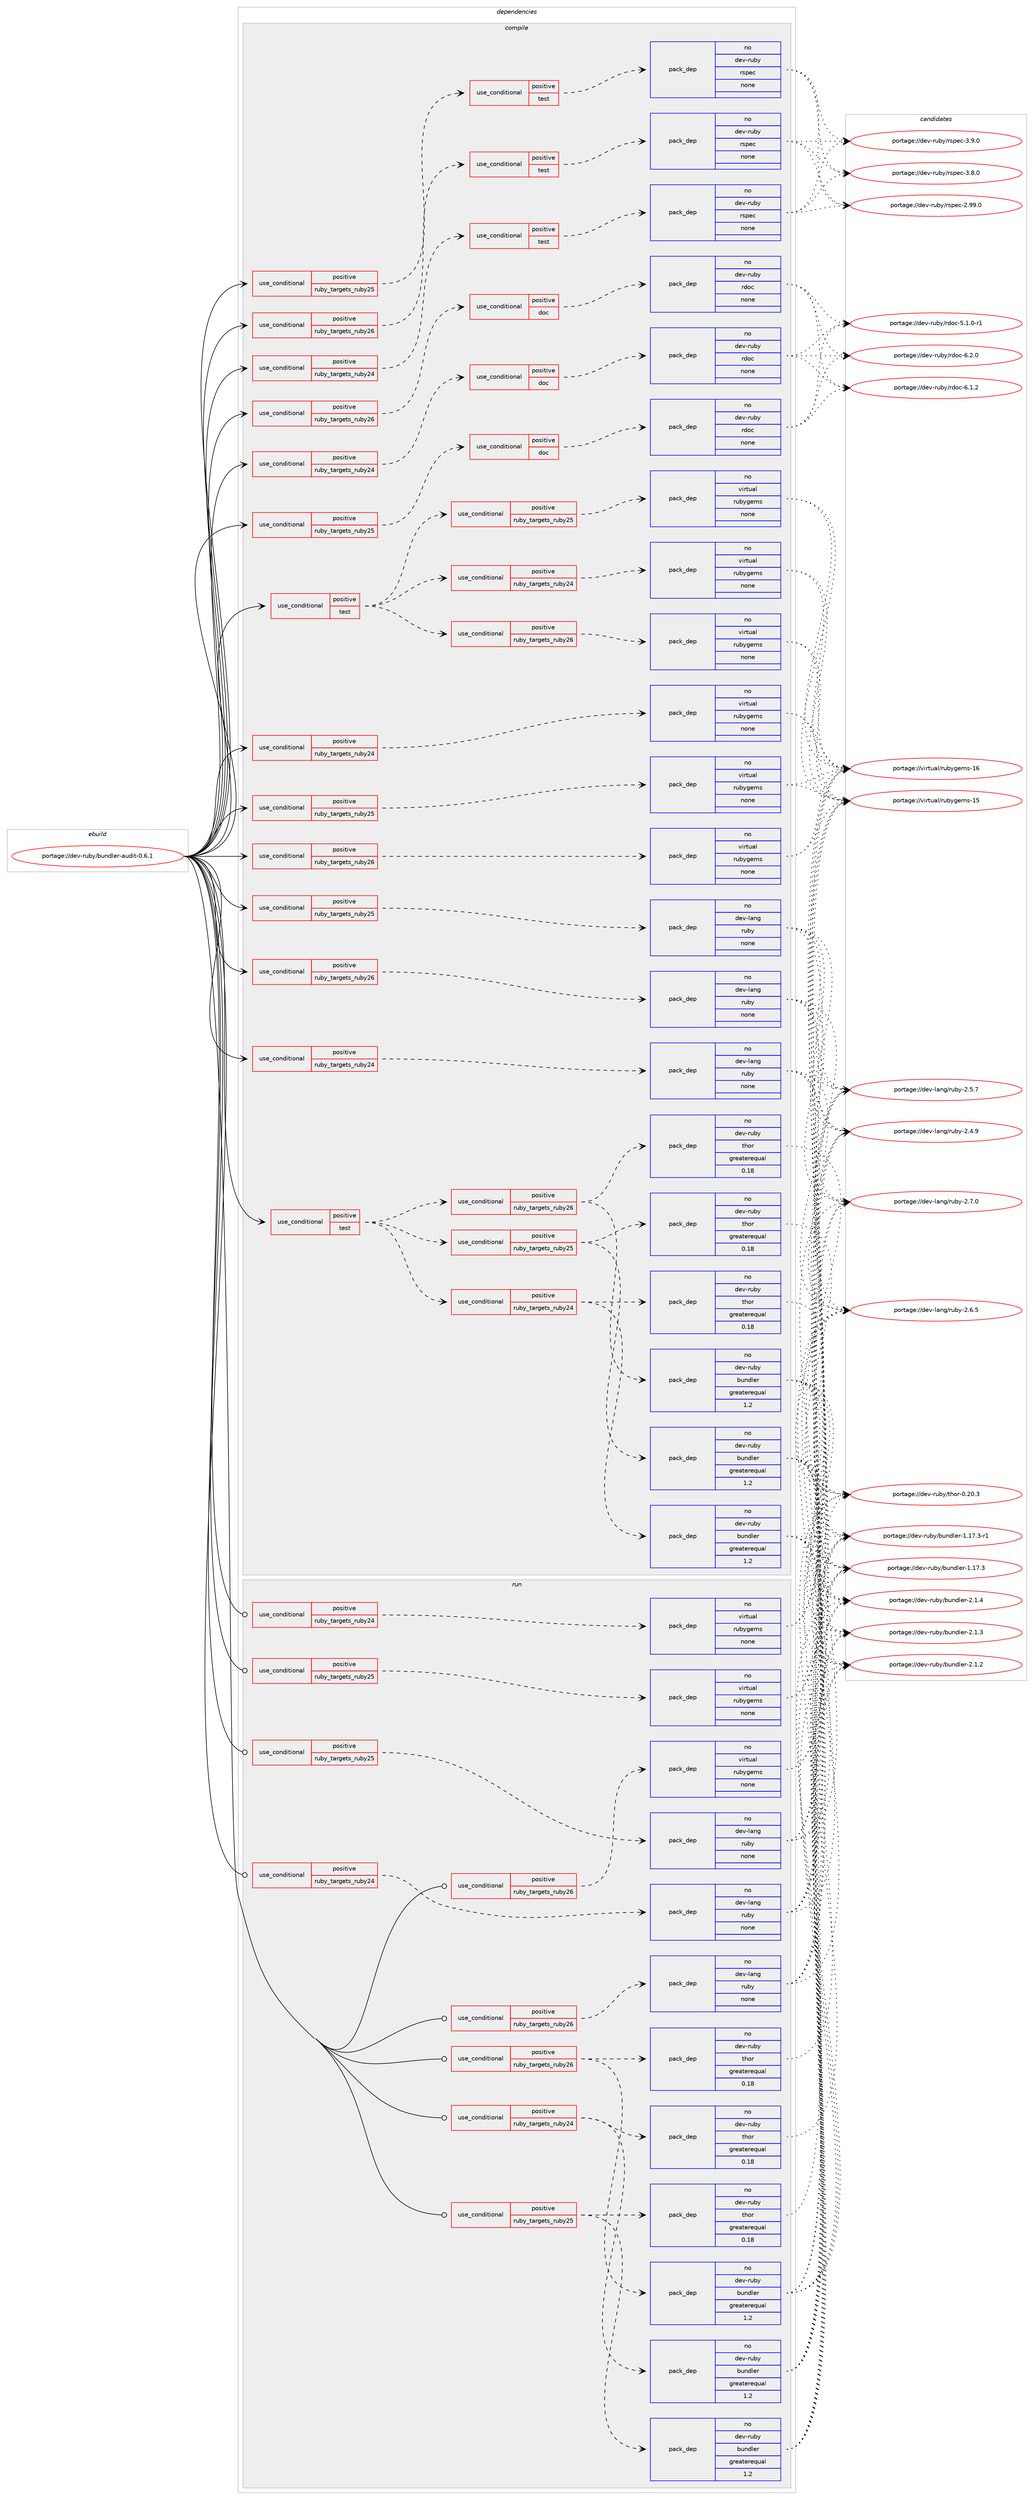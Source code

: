 digraph prolog {

# *************
# Graph options
# *************

newrank=true;
concentrate=true;
compound=true;
graph [rankdir=LR,fontname=Helvetica,fontsize=10,ranksep=1.5];#, ranksep=2.5, nodesep=0.2];
edge  [arrowhead=vee];
node  [fontname=Helvetica,fontsize=10];

# **********
# The ebuild
# **********

subgraph cluster_leftcol {
color=gray;
label=<<i>ebuild</i>>;
id [label="portage://dev-ruby/bundler-audit-0.6.1", color=red, width=4, href="../dev-ruby/bundler-audit-0.6.1.svg"];
}

# ****************
# The dependencies
# ****************

subgraph cluster_midcol {
color=gray;
label=<<i>dependencies</i>>;
subgraph cluster_compile {
fillcolor="#eeeeee";
style=filled;
label=<<i>compile</i>>;
subgraph cond91848 {
dependency364971 [label=<<TABLE BORDER="0" CELLBORDER="1" CELLSPACING="0" CELLPADDING="4"><TR><TD ROWSPAN="3" CELLPADDING="10">use_conditional</TD></TR><TR><TD>positive</TD></TR><TR><TD>ruby_targets_ruby24</TD></TR></TABLE>>, shape=none, color=red];
subgraph cond91849 {
dependency364972 [label=<<TABLE BORDER="0" CELLBORDER="1" CELLSPACING="0" CELLPADDING="4"><TR><TD ROWSPAN="3" CELLPADDING="10">use_conditional</TD></TR><TR><TD>positive</TD></TR><TR><TD>doc</TD></TR></TABLE>>, shape=none, color=red];
subgraph pack268299 {
dependency364973 [label=<<TABLE BORDER="0" CELLBORDER="1" CELLSPACING="0" CELLPADDING="4" WIDTH="220"><TR><TD ROWSPAN="6" CELLPADDING="30">pack_dep</TD></TR><TR><TD WIDTH="110">no</TD></TR><TR><TD>dev-ruby</TD></TR><TR><TD>rdoc</TD></TR><TR><TD>none</TD></TR><TR><TD></TD></TR></TABLE>>, shape=none, color=blue];
}
dependency364972:e -> dependency364973:w [weight=20,style="dashed",arrowhead="vee"];
}
dependency364971:e -> dependency364972:w [weight=20,style="dashed",arrowhead="vee"];
}
id:e -> dependency364971:w [weight=20,style="solid",arrowhead="vee"];
subgraph cond91850 {
dependency364974 [label=<<TABLE BORDER="0" CELLBORDER="1" CELLSPACING="0" CELLPADDING="4"><TR><TD ROWSPAN="3" CELLPADDING="10">use_conditional</TD></TR><TR><TD>positive</TD></TR><TR><TD>ruby_targets_ruby24</TD></TR></TABLE>>, shape=none, color=red];
subgraph cond91851 {
dependency364975 [label=<<TABLE BORDER="0" CELLBORDER="1" CELLSPACING="0" CELLPADDING="4"><TR><TD ROWSPAN="3" CELLPADDING="10">use_conditional</TD></TR><TR><TD>positive</TD></TR><TR><TD>test</TD></TR></TABLE>>, shape=none, color=red];
subgraph pack268300 {
dependency364976 [label=<<TABLE BORDER="0" CELLBORDER="1" CELLSPACING="0" CELLPADDING="4" WIDTH="220"><TR><TD ROWSPAN="6" CELLPADDING="30">pack_dep</TD></TR><TR><TD WIDTH="110">no</TD></TR><TR><TD>dev-ruby</TD></TR><TR><TD>rspec</TD></TR><TR><TD>none</TD></TR><TR><TD></TD></TR></TABLE>>, shape=none, color=blue];
}
dependency364975:e -> dependency364976:w [weight=20,style="dashed",arrowhead="vee"];
}
dependency364974:e -> dependency364975:w [weight=20,style="dashed",arrowhead="vee"];
}
id:e -> dependency364974:w [weight=20,style="solid",arrowhead="vee"];
subgraph cond91852 {
dependency364977 [label=<<TABLE BORDER="0" CELLBORDER="1" CELLSPACING="0" CELLPADDING="4"><TR><TD ROWSPAN="3" CELLPADDING="10">use_conditional</TD></TR><TR><TD>positive</TD></TR><TR><TD>ruby_targets_ruby24</TD></TR></TABLE>>, shape=none, color=red];
subgraph pack268301 {
dependency364978 [label=<<TABLE BORDER="0" CELLBORDER="1" CELLSPACING="0" CELLPADDING="4" WIDTH="220"><TR><TD ROWSPAN="6" CELLPADDING="30">pack_dep</TD></TR><TR><TD WIDTH="110">no</TD></TR><TR><TD>dev-lang</TD></TR><TR><TD>ruby</TD></TR><TR><TD>none</TD></TR><TR><TD></TD></TR></TABLE>>, shape=none, color=blue];
}
dependency364977:e -> dependency364978:w [weight=20,style="dashed",arrowhead="vee"];
}
id:e -> dependency364977:w [weight=20,style="solid",arrowhead="vee"];
subgraph cond91853 {
dependency364979 [label=<<TABLE BORDER="0" CELLBORDER="1" CELLSPACING="0" CELLPADDING="4"><TR><TD ROWSPAN="3" CELLPADDING="10">use_conditional</TD></TR><TR><TD>positive</TD></TR><TR><TD>ruby_targets_ruby24</TD></TR></TABLE>>, shape=none, color=red];
subgraph pack268302 {
dependency364980 [label=<<TABLE BORDER="0" CELLBORDER="1" CELLSPACING="0" CELLPADDING="4" WIDTH="220"><TR><TD ROWSPAN="6" CELLPADDING="30">pack_dep</TD></TR><TR><TD WIDTH="110">no</TD></TR><TR><TD>virtual</TD></TR><TR><TD>rubygems</TD></TR><TR><TD>none</TD></TR><TR><TD></TD></TR></TABLE>>, shape=none, color=blue];
}
dependency364979:e -> dependency364980:w [weight=20,style="dashed",arrowhead="vee"];
}
id:e -> dependency364979:w [weight=20,style="solid",arrowhead="vee"];
subgraph cond91854 {
dependency364981 [label=<<TABLE BORDER="0" CELLBORDER="1" CELLSPACING="0" CELLPADDING="4"><TR><TD ROWSPAN="3" CELLPADDING="10">use_conditional</TD></TR><TR><TD>positive</TD></TR><TR><TD>ruby_targets_ruby25</TD></TR></TABLE>>, shape=none, color=red];
subgraph cond91855 {
dependency364982 [label=<<TABLE BORDER="0" CELLBORDER="1" CELLSPACING="0" CELLPADDING="4"><TR><TD ROWSPAN="3" CELLPADDING="10">use_conditional</TD></TR><TR><TD>positive</TD></TR><TR><TD>doc</TD></TR></TABLE>>, shape=none, color=red];
subgraph pack268303 {
dependency364983 [label=<<TABLE BORDER="0" CELLBORDER="1" CELLSPACING="0" CELLPADDING="4" WIDTH="220"><TR><TD ROWSPAN="6" CELLPADDING="30">pack_dep</TD></TR><TR><TD WIDTH="110">no</TD></TR><TR><TD>dev-ruby</TD></TR><TR><TD>rdoc</TD></TR><TR><TD>none</TD></TR><TR><TD></TD></TR></TABLE>>, shape=none, color=blue];
}
dependency364982:e -> dependency364983:w [weight=20,style="dashed",arrowhead="vee"];
}
dependency364981:e -> dependency364982:w [weight=20,style="dashed",arrowhead="vee"];
}
id:e -> dependency364981:w [weight=20,style="solid",arrowhead="vee"];
subgraph cond91856 {
dependency364984 [label=<<TABLE BORDER="0" CELLBORDER="1" CELLSPACING="0" CELLPADDING="4"><TR><TD ROWSPAN="3" CELLPADDING="10">use_conditional</TD></TR><TR><TD>positive</TD></TR><TR><TD>ruby_targets_ruby25</TD></TR></TABLE>>, shape=none, color=red];
subgraph cond91857 {
dependency364985 [label=<<TABLE BORDER="0" CELLBORDER="1" CELLSPACING="0" CELLPADDING="4"><TR><TD ROWSPAN="3" CELLPADDING="10">use_conditional</TD></TR><TR><TD>positive</TD></TR><TR><TD>test</TD></TR></TABLE>>, shape=none, color=red];
subgraph pack268304 {
dependency364986 [label=<<TABLE BORDER="0" CELLBORDER="1" CELLSPACING="0" CELLPADDING="4" WIDTH="220"><TR><TD ROWSPAN="6" CELLPADDING="30">pack_dep</TD></TR><TR><TD WIDTH="110">no</TD></TR><TR><TD>dev-ruby</TD></TR><TR><TD>rspec</TD></TR><TR><TD>none</TD></TR><TR><TD></TD></TR></TABLE>>, shape=none, color=blue];
}
dependency364985:e -> dependency364986:w [weight=20,style="dashed",arrowhead="vee"];
}
dependency364984:e -> dependency364985:w [weight=20,style="dashed",arrowhead="vee"];
}
id:e -> dependency364984:w [weight=20,style="solid",arrowhead="vee"];
subgraph cond91858 {
dependency364987 [label=<<TABLE BORDER="0" CELLBORDER="1" CELLSPACING="0" CELLPADDING="4"><TR><TD ROWSPAN="3" CELLPADDING="10">use_conditional</TD></TR><TR><TD>positive</TD></TR><TR><TD>ruby_targets_ruby25</TD></TR></TABLE>>, shape=none, color=red];
subgraph pack268305 {
dependency364988 [label=<<TABLE BORDER="0" CELLBORDER="1" CELLSPACING="0" CELLPADDING="4" WIDTH="220"><TR><TD ROWSPAN="6" CELLPADDING="30">pack_dep</TD></TR><TR><TD WIDTH="110">no</TD></TR><TR><TD>dev-lang</TD></TR><TR><TD>ruby</TD></TR><TR><TD>none</TD></TR><TR><TD></TD></TR></TABLE>>, shape=none, color=blue];
}
dependency364987:e -> dependency364988:w [weight=20,style="dashed",arrowhead="vee"];
}
id:e -> dependency364987:w [weight=20,style="solid",arrowhead="vee"];
subgraph cond91859 {
dependency364989 [label=<<TABLE BORDER="0" CELLBORDER="1" CELLSPACING="0" CELLPADDING="4"><TR><TD ROWSPAN="3" CELLPADDING="10">use_conditional</TD></TR><TR><TD>positive</TD></TR><TR><TD>ruby_targets_ruby25</TD></TR></TABLE>>, shape=none, color=red];
subgraph pack268306 {
dependency364990 [label=<<TABLE BORDER="0" CELLBORDER="1" CELLSPACING="0" CELLPADDING="4" WIDTH="220"><TR><TD ROWSPAN="6" CELLPADDING="30">pack_dep</TD></TR><TR><TD WIDTH="110">no</TD></TR><TR><TD>virtual</TD></TR><TR><TD>rubygems</TD></TR><TR><TD>none</TD></TR><TR><TD></TD></TR></TABLE>>, shape=none, color=blue];
}
dependency364989:e -> dependency364990:w [weight=20,style="dashed",arrowhead="vee"];
}
id:e -> dependency364989:w [weight=20,style="solid",arrowhead="vee"];
subgraph cond91860 {
dependency364991 [label=<<TABLE BORDER="0" CELLBORDER="1" CELLSPACING="0" CELLPADDING="4"><TR><TD ROWSPAN="3" CELLPADDING="10">use_conditional</TD></TR><TR><TD>positive</TD></TR><TR><TD>ruby_targets_ruby26</TD></TR></TABLE>>, shape=none, color=red];
subgraph cond91861 {
dependency364992 [label=<<TABLE BORDER="0" CELLBORDER="1" CELLSPACING="0" CELLPADDING="4"><TR><TD ROWSPAN="3" CELLPADDING="10">use_conditional</TD></TR><TR><TD>positive</TD></TR><TR><TD>doc</TD></TR></TABLE>>, shape=none, color=red];
subgraph pack268307 {
dependency364993 [label=<<TABLE BORDER="0" CELLBORDER="1" CELLSPACING="0" CELLPADDING="4" WIDTH="220"><TR><TD ROWSPAN="6" CELLPADDING="30">pack_dep</TD></TR><TR><TD WIDTH="110">no</TD></TR><TR><TD>dev-ruby</TD></TR><TR><TD>rdoc</TD></TR><TR><TD>none</TD></TR><TR><TD></TD></TR></TABLE>>, shape=none, color=blue];
}
dependency364992:e -> dependency364993:w [weight=20,style="dashed",arrowhead="vee"];
}
dependency364991:e -> dependency364992:w [weight=20,style="dashed",arrowhead="vee"];
}
id:e -> dependency364991:w [weight=20,style="solid",arrowhead="vee"];
subgraph cond91862 {
dependency364994 [label=<<TABLE BORDER="0" CELLBORDER="1" CELLSPACING="0" CELLPADDING="4"><TR><TD ROWSPAN="3" CELLPADDING="10">use_conditional</TD></TR><TR><TD>positive</TD></TR><TR><TD>ruby_targets_ruby26</TD></TR></TABLE>>, shape=none, color=red];
subgraph cond91863 {
dependency364995 [label=<<TABLE BORDER="0" CELLBORDER="1" CELLSPACING="0" CELLPADDING="4"><TR><TD ROWSPAN="3" CELLPADDING="10">use_conditional</TD></TR><TR><TD>positive</TD></TR><TR><TD>test</TD></TR></TABLE>>, shape=none, color=red];
subgraph pack268308 {
dependency364996 [label=<<TABLE BORDER="0" CELLBORDER="1" CELLSPACING="0" CELLPADDING="4" WIDTH="220"><TR><TD ROWSPAN="6" CELLPADDING="30">pack_dep</TD></TR><TR><TD WIDTH="110">no</TD></TR><TR><TD>dev-ruby</TD></TR><TR><TD>rspec</TD></TR><TR><TD>none</TD></TR><TR><TD></TD></TR></TABLE>>, shape=none, color=blue];
}
dependency364995:e -> dependency364996:w [weight=20,style="dashed",arrowhead="vee"];
}
dependency364994:e -> dependency364995:w [weight=20,style="dashed",arrowhead="vee"];
}
id:e -> dependency364994:w [weight=20,style="solid",arrowhead="vee"];
subgraph cond91864 {
dependency364997 [label=<<TABLE BORDER="0" CELLBORDER="1" CELLSPACING="0" CELLPADDING="4"><TR><TD ROWSPAN="3" CELLPADDING="10">use_conditional</TD></TR><TR><TD>positive</TD></TR><TR><TD>ruby_targets_ruby26</TD></TR></TABLE>>, shape=none, color=red];
subgraph pack268309 {
dependency364998 [label=<<TABLE BORDER="0" CELLBORDER="1" CELLSPACING="0" CELLPADDING="4" WIDTH="220"><TR><TD ROWSPAN="6" CELLPADDING="30">pack_dep</TD></TR><TR><TD WIDTH="110">no</TD></TR><TR><TD>dev-lang</TD></TR><TR><TD>ruby</TD></TR><TR><TD>none</TD></TR><TR><TD></TD></TR></TABLE>>, shape=none, color=blue];
}
dependency364997:e -> dependency364998:w [weight=20,style="dashed",arrowhead="vee"];
}
id:e -> dependency364997:w [weight=20,style="solid",arrowhead="vee"];
subgraph cond91865 {
dependency364999 [label=<<TABLE BORDER="0" CELLBORDER="1" CELLSPACING="0" CELLPADDING="4"><TR><TD ROWSPAN="3" CELLPADDING="10">use_conditional</TD></TR><TR><TD>positive</TD></TR><TR><TD>ruby_targets_ruby26</TD></TR></TABLE>>, shape=none, color=red];
subgraph pack268310 {
dependency365000 [label=<<TABLE BORDER="0" CELLBORDER="1" CELLSPACING="0" CELLPADDING="4" WIDTH="220"><TR><TD ROWSPAN="6" CELLPADDING="30">pack_dep</TD></TR><TR><TD WIDTH="110">no</TD></TR><TR><TD>virtual</TD></TR><TR><TD>rubygems</TD></TR><TR><TD>none</TD></TR><TR><TD></TD></TR></TABLE>>, shape=none, color=blue];
}
dependency364999:e -> dependency365000:w [weight=20,style="dashed",arrowhead="vee"];
}
id:e -> dependency364999:w [weight=20,style="solid",arrowhead="vee"];
subgraph cond91866 {
dependency365001 [label=<<TABLE BORDER="0" CELLBORDER="1" CELLSPACING="0" CELLPADDING="4"><TR><TD ROWSPAN="3" CELLPADDING="10">use_conditional</TD></TR><TR><TD>positive</TD></TR><TR><TD>test</TD></TR></TABLE>>, shape=none, color=red];
subgraph cond91867 {
dependency365002 [label=<<TABLE BORDER="0" CELLBORDER="1" CELLSPACING="0" CELLPADDING="4"><TR><TD ROWSPAN="3" CELLPADDING="10">use_conditional</TD></TR><TR><TD>positive</TD></TR><TR><TD>ruby_targets_ruby24</TD></TR></TABLE>>, shape=none, color=red];
subgraph pack268311 {
dependency365003 [label=<<TABLE BORDER="0" CELLBORDER="1" CELLSPACING="0" CELLPADDING="4" WIDTH="220"><TR><TD ROWSPAN="6" CELLPADDING="30">pack_dep</TD></TR><TR><TD WIDTH="110">no</TD></TR><TR><TD>dev-ruby</TD></TR><TR><TD>thor</TD></TR><TR><TD>greaterequal</TD></TR><TR><TD>0.18</TD></TR></TABLE>>, shape=none, color=blue];
}
dependency365002:e -> dependency365003:w [weight=20,style="dashed",arrowhead="vee"];
subgraph pack268312 {
dependency365004 [label=<<TABLE BORDER="0" CELLBORDER="1" CELLSPACING="0" CELLPADDING="4" WIDTH="220"><TR><TD ROWSPAN="6" CELLPADDING="30">pack_dep</TD></TR><TR><TD WIDTH="110">no</TD></TR><TR><TD>dev-ruby</TD></TR><TR><TD>bundler</TD></TR><TR><TD>greaterequal</TD></TR><TR><TD>1.2</TD></TR></TABLE>>, shape=none, color=blue];
}
dependency365002:e -> dependency365004:w [weight=20,style="dashed",arrowhead="vee"];
}
dependency365001:e -> dependency365002:w [weight=20,style="dashed",arrowhead="vee"];
subgraph cond91868 {
dependency365005 [label=<<TABLE BORDER="0" CELLBORDER="1" CELLSPACING="0" CELLPADDING="4"><TR><TD ROWSPAN="3" CELLPADDING="10">use_conditional</TD></TR><TR><TD>positive</TD></TR><TR><TD>ruby_targets_ruby25</TD></TR></TABLE>>, shape=none, color=red];
subgraph pack268313 {
dependency365006 [label=<<TABLE BORDER="0" CELLBORDER="1" CELLSPACING="0" CELLPADDING="4" WIDTH="220"><TR><TD ROWSPAN="6" CELLPADDING="30">pack_dep</TD></TR><TR><TD WIDTH="110">no</TD></TR><TR><TD>dev-ruby</TD></TR><TR><TD>thor</TD></TR><TR><TD>greaterequal</TD></TR><TR><TD>0.18</TD></TR></TABLE>>, shape=none, color=blue];
}
dependency365005:e -> dependency365006:w [weight=20,style="dashed",arrowhead="vee"];
subgraph pack268314 {
dependency365007 [label=<<TABLE BORDER="0" CELLBORDER="1" CELLSPACING="0" CELLPADDING="4" WIDTH="220"><TR><TD ROWSPAN="6" CELLPADDING="30">pack_dep</TD></TR><TR><TD WIDTH="110">no</TD></TR><TR><TD>dev-ruby</TD></TR><TR><TD>bundler</TD></TR><TR><TD>greaterequal</TD></TR><TR><TD>1.2</TD></TR></TABLE>>, shape=none, color=blue];
}
dependency365005:e -> dependency365007:w [weight=20,style="dashed",arrowhead="vee"];
}
dependency365001:e -> dependency365005:w [weight=20,style="dashed",arrowhead="vee"];
subgraph cond91869 {
dependency365008 [label=<<TABLE BORDER="0" CELLBORDER="1" CELLSPACING="0" CELLPADDING="4"><TR><TD ROWSPAN="3" CELLPADDING="10">use_conditional</TD></TR><TR><TD>positive</TD></TR><TR><TD>ruby_targets_ruby26</TD></TR></TABLE>>, shape=none, color=red];
subgraph pack268315 {
dependency365009 [label=<<TABLE BORDER="0" CELLBORDER="1" CELLSPACING="0" CELLPADDING="4" WIDTH="220"><TR><TD ROWSPAN="6" CELLPADDING="30">pack_dep</TD></TR><TR><TD WIDTH="110">no</TD></TR><TR><TD>dev-ruby</TD></TR><TR><TD>thor</TD></TR><TR><TD>greaterequal</TD></TR><TR><TD>0.18</TD></TR></TABLE>>, shape=none, color=blue];
}
dependency365008:e -> dependency365009:w [weight=20,style="dashed",arrowhead="vee"];
subgraph pack268316 {
dependency365010 [label=<<TABLE BORDER="0" CELLBORDER="1" CELLSPACING="0" CELLPADDING="4" WIDTH="220"><TR><TD ROWSPAN="6" CELLPADDING="30">pack_dep</TD></TR><TR><TD WIDTH="110">no</TD></TR><TR><TD>dev-ruby</TD></TR><TR><TD>bundler</TD></TR><TR><TD>greaterequal</TD></TR><TR><TD>1.2</TD></TR></TABLE>>, shape=none, color=blue];
}
dependency365008:e -> dependency365010:w [weight=20,style="dashed",arrowhead="vee"];
}
dependency365001:e -> dependency365008:w [weight=20,style="dashed",arrowhead="vee"];
}
id:e -> dependency365001:w [weight=20,style="solid",arrowhead="vee"];
subgraph cond91870 {
dependency365011 [label=<<TABLE BORDER="0" CELLBORDER="1" CELLSPACING="0" CELLPADDING="4"><TR><TD ROWSPAN="3" CELLPADDING="10">use_conditional</TD></TR><TR><TD>positive</TD></TR><TR><TD>test</TD></TR></TABLE>>, shape=none, color=red];
subgraph cond91871 {
dependency365012 [label=<<TABLE BORDER="0" CELLBORDER="1" CELLSPACING="0" CELLPADDING="4"><TR><TD ROWSPAN="3" CELLPADDING="10">use_conditional</TD></TR><TR><TD>positive</TD></TR><TR><TD>ruby_targets_ruby24</TD></TR></TABLE>>, shape=none, color=red];
subgraph pack268317 {
dependency365013 [label=<<TABLE BORDER="0" CELLBORDER="1" CELLSPACING="0" CELLPADDING="4" WIDTH="220"><TR><TD ROWSPAN="6" CELLPADDING="30">pack_dep</TD></TR><TR><TD WIDTH="110">no</TD></TR><TR><TD>virtual</TD></TR><TR><TD>rubygems</TD></TR><TR><TD>none</TD></TR><TR><TD></TD></TR></TABLE>>, shape=none, color=blue];
}
dependency365012:e -> dependency365013:w [weight=20,style="dashed",arrowhead="vee"];
}
dependency365011:e -> dependency365012:w [weight=20,style="dashed",arrowhead="vee"];
subgraph cond91872 {
dependency365014 [label=<<TABLE BORDER="0" CELLBORDER="1" CELLSPACING="0" CELLPADDING="4"><TR><TD ROWSPAN="3" CELLPADDING="10">use_conditional</TD></TR><TR><TD>positive</TD></TR><TR><TD>ruby_targets_ruby25</TD></TR></TABLE>>, shape=none, color=red];
subgraph pack268318 {
dependency365015 [label=<<TABLE BORDER="0" CELLBORDER="1" CELLSPACING="0" CELLPADDING="4" WIDTH="220"><TR><TD ROWSPAN="6" CELLPADDING="30">pack_dep</TD></TR><TR><TD WIDTH="110">no</TD></TR><TR><TD>virtual</TD></TR><TR><TD>rubygems</TD></TR><TR><TD>none</TD></TR><TR><TD></TD></TR></TABLE>>, shape=none, color=blue];
}
dependency365014:e -> dependency365015:w [weight=20,style="dashed",arrowhead="vee"];
}
dependency365011:e -> dependency365014:w [weight=20,style="dashed",arrowhead="vee"];
subgraph cond91873 {
dependency365016 [label=<<TABLE BORDER="0" CELLBORDER="1" CELLSPACING="0" CELLPADDING="4"><TR><TD ROWSPAN="3" CELLPADDING="10">use_conditional</TD></TR><TR><TD>positive</TD></TR><TR><TD>ruby_targets_ruby26</TD></TR></TABLE>>, shape=none, color=red];
subgraph pack268319 {
dependency365017 [label=<<TABLE BORDER="0" CELLBORDER="1" CELLSPACING="0" CELLPADDING="4" WIDTH="220"><TR><TD ROWSPAN="6" CELLPADDING="30">pack_dep</TD></TR><TR><TD WIDTH="110">no</TD></TR><TR><TD>virtual</TD></TR><TR><TD>rubygems</TD></TR><TR><TD>none</TD></TR><TR><TD></TD></TR></TABLE>>, shape=none, color=blue];
}
dependency365016:e -> dependency365017:w [weight=20,style="dashed",arrowhead="vee"];
}
dependency365011:e -> dependency365016:w [weight=20,style="dashed",arrowhead="vee"];
}
id:e -> dependency365011:w [weight=20,style="solid",arrowhead="vee"];
}
subgraph cluster_compileandrun {
fillcolor="#eeeeee";
style=filled;
label=<<i>compile and run</i>>;
}
subgraph cluster_run {
fillcolor="#eeeeee";
style=filled;
label=<<i>run</i>>;
subgraph cond91874 {
dependency365018 [label=<<TABLE BORDER="0" CELLBORDER="1" CELLSPACING="0" CELLPADDING="4"><TR><TD ROWSPAN="3" CELLPADDING="10">use_conditional</TD></TR><TR><TD>positive</TD></TR><TR><TD>ruby_targets_ruby24</TD></TR></TABLE>>, shape=none, color=red];
subgraph pack268320 {
dependency365019 [label=<<TABLE BORDER="0" CELLBORDER="1" CELLSPACING="0" CELLPADDING="4" WIDTH="220"><TR><TD ROWSPAN="6" CELLPADDING="30">pack_dep</TD></TR><TR><TD WIDTH="110">no</TD></TR><TR><TD>dev-lang</TD></TR><TR><TD>ruby</TD></TR><TR><TD>none</TD></TR><TR><TD></TD></TR></TABLE>>, shape=none, color=blue];
}
dependency365018:e -> dependency365019:w [weight=20,style="dashed",arrowhead="vee"];
}
id:e -> dependency365018:w [weight=20,style="solid",arrowhead="odot"];
subgraph cond91875 {
dependency365020 [label=<<TABLE BORDER="0" CELLBORDER="1" CELLSPACING="0" CELLPADDING="4"><TR><TD ROWSPAN="3" CELLPADDING="10">use_conditional</TD></TR><TR><TD>positive</TD></TR><TR><TD>ruby_targets_ruby24</TD></TR></TABLE>>, shape=none, color=red];
subgraph pack268321 {
dependency365021 [label=<<TABLE BORDER="0" CELLBORDER="1" CELLSPACING="0" CELLPADDING="4" WIDTH="220"><TR><TD ROWSPAN="6" CELLPADDING="30">pack_dep</TD></TR><TR><TD WIDTH="110">no</TD></TR><TR><TD>dev-ruby</TD></TR><TR><TD>thor</TD></TR><TR><TD>greaterequal</TD></TR><TR><TD>0.18</TD></TR></TABLE>>, shape=none, color=blue];
}
dependency365020:e -> dependency365021:w [weight=20,style="dashed",arrowhead="vee"];
subgraph pack268322 {
dependency365022 [label=<<TABLE BORDER="0" CELLBORDER="1" CELLSPACING="0" CELLPADDING="4" WIDTH="220"><TR><TD ROWSPAN="6" CELLPADDING="30">pack_dep</TD></TR><TR><TD WIDTH="110">no</TD></TR><TR><TD>dev-ruby</TD></TR><TR><TD>bundler</TD></TR><TR><TD>greaterequal</TD></TR><TR><TD>1.2</TD></TR></TABLE>>, shape=none, color=blue];
}
dependency365020:e -> dependency365022:w [weight=20,style="dashed",arrowhead="vee"];
}
id:e -> dependency365020:w [weight=20,style="solid",arrowhead="odot"];
subgraph cond91876 {
dependency365023 [label=<<TABLE BORDER="0" CELLBORDER="1" CELLSPACING="0" CELLPADDING="4"><TR><TD ROWSPAN="3" CELLPADDING="10">use_conditional</TD></TR><TR><TD>positive</TD></TR><TR><TD>ruby_targets_ruby24</TD></TR></TABLE>>, shape=none, color=red];
subgraph pack268323 {
dependency365024 [label=<<TABLE BORDER="0" CELLBORDER="1" CELLSPACING="0" CELLPADDING="4" WIDTH="220"><TR><TD ROWSPAN="6" CELLPADDING="30">pack_dep</TD></TR><TR><TD WIDTH="110">no</TD></TR><TR><TD>virtual</TD></TR><TR><TD>rubygems</TD></TR><TR><TD>none</TD></TR><TR><TD></TD></TR></TABLE>>, shape=none, color=blue];
}
dependency365023:e -> dependency365024:w [weight=20,style="dashed",arrowhead="vee"];
}
id:e -> dependency365023:w [weight=20,style="solid",arrowhead="odot"];
subgraph cond91877 {
dependency365025 [label=<<TABLE BORDER="0" CELLBORDER="1" CELLSPACING="0" CELLPADDING="4"><TR><TD ROWSPAN="3" CELLPADDING="10">use_conditional</TD></TR><TR><TD>positive</TD></TR><TR><TD>ruby_targets_ruby25</TD></TR></TABLE>>, shape=none, color=red];
subgraph pack268324 {
dependency365026 [label=<<TABLE BORDER="0" CELLBORDER="1" CELLSPACING="0" CELLPADDING="4" WIDTH="220"><TR><TD ROWSPAN="6" CELLPADDING="30">pack_dep</TD></TR><TR><TD WIDTH="110">no</TD></TR><TR><TD>dev-lang</TD></TR><TR><TD>ruby</TD></TR><TR><TD>none</TD></TR><TR><TD></TD></TR></TABLE>>, shape=none, color=blue];
}
dependency365025:e -> dependency365026:w [weight=20,style="dashed",arrowhead="vee"];
}
id:e -> dependency365025:w [weight=20,style="solid",arrowhead="odot"];
subgraph cond91878 {
dependency365027 [label=<<TABLE BORDER="0" CELLBORDER="1" CELLSPACING="0" CELLPADDING="4"><TR><TD ROWSPAN="3" CELLPADDING="10">use_conditional</TD></TR><TR><TD>positive</TD></TR><TR><TD>ruby_targets_ruby25</TD></TR></TABLE>>, shape=none, color=red];
subgraph pack268325 {
dependency365028 [label=<<TABLE BORDER="0" CELLBORDER="1" CELLSPACING="0" CELLPADDING="4" WIDTH="220"><TR><TD ROWSPAN="6" CELLPADDING="30">pack_dep</TD></TR><TR><TD WIDTH="110">no</TD></TR><TR><TD>dev-ruby</TD></TR><TR><TD>thor</TD></TR><TR><TD>greaterequal</TD></TR><TR><TD>0.18</TD></TR></TABLE>>, shape=none, color=blue];
}
dependency365027:e -> dependency365028:w [weight=20,style="dashed",arrowhead="vee"];
subgraph pack268326 {
dependency365029 [label=<<TABLE BORDER="0" CELLBORDER="1" CELLSPACING="0" CELLPADDING="4" WIDTH="220"><TR><TD ROWSPAN="6" CELLPADDING="30">pack_dep</TD></TR><TR><TD WIDTH="110">no</TD></TR><TR><TD>dev-ruby</TD></TR><TR><TD>bundler</TD></TR><TR><TD>greaterequal</TD></TR><TR><TD>1.2</TD></TR></TABLE>>, shape=none, color=blue];
}
dependency365027:e -> dependency365029:w [weight=20,style="dashed",arrowhead="vee"];
}
id:e -> dependency365027:w [weight=20,style="solid",arrowhead="odot"];
subgraph cond91879 {
dependency365030 [label=<<TABLE BORDER="0" CELLBORDER="1" CELLSPACING="0" CELLPADDING="4"><TR><TD ROWSPAN="3" CELLPADDING="10">use_conditional</TD></TR><TR><TD>positive</TD></TR><TR><TD>ruby_targets_ruby25</TD></TR></TABLE>>, shape=none, color=red];
subgraph pack268327 {
dependency365031 [label=<<TABLE BORDER="0" CELLBORDER="1" CELLSPACING="0" CELLPADDING="4" WIDTH="220"><TR><TD ROWSPAN="6" CELLPADDING="30">pack_dep</TD></TR><TR><TD WIDTH="110">no</TD></TR><TR><TD>virtual</TD></TR><TR><TD>rubygems</TD></TR><TR><TD>none</TD></TR><TR><TD></TD></TR></TABLE>>, shape=none, color=blue];
}
dependency365030:e -> dependency365031:w [weight=20,style="dashed",arrowhead="vee"];
}
id:e -> dependency365030:w [weight=20,style="solid",arrowhead="odot"];
subgraph cond91880 {
dependency365032 [label=<<TABLE BORDER="0" CELLBORDER="1" CELLSPACING="0" CELLPADDING="4"><TR><TD ROWSPAN="3" CELLPADDING="10">use_conditional</TD></TR><TR><TD>positive</TD></TR><TR><TD>ruby_targets_ruby26</TD></TR></TABLE>>, shape=none, color=red];
subgraph pack268328 {
dependency365033 [label=<<TABLE BORDER="0" CELLBORDER="1" CELLSPACING="0" CELLPADDING="4" WIDTH="220"><TR><TD ROWSPAN="6" CELLPADDING="30">pack_dep</TD></TR><TR><TD WIDTH="110">no</TD></TR><TR><TD>dev-lang</TD></TR><TR><TD>ruby</TD></TR><TR><TD>none</TD></TR><TR><TD></TD></TR></TABLE>>, shape=none, color=blue];
}
dependency365032:e -> dependency365033:w [weight=20,style="dashed",arrowhead="vee"];
}
id:e -> dependency365032:w [weight=20,style="solid",arrowhead="odot"];
subgraph cond91881 {
dependency365034 [label=<<TABLE BORDER="0" CELLBORDER="1" CELLSPACING="0" CELLPADDING="4"><TR><TD ROWSPAN="3" CELLPADDING="10">use_conditional</TD></TR><TR><TD>positive</TD></TR><TR><TD>ruby_targets_ruby26</TD></TR></TABLE>>, shape=none, color=red];
subgraph pack268329 {
dependency365035 [label=<<TABLE BORDER="0" CELLBORDER="1" CELLSPACING="0" CELLPADDING="4" WIDTH="220"><TR><TD ROWSPAN="6" CELLPADDING="30">pack_dep</TD></TR><TR><TD WIDTH="110">no</TD></TR><TR><TD>dev-ruby</TD></TR><TR><TD>thor</TD></TR><TR><TD>greaterequal</TD></TR><TR><TD>0.18</TD></TR></TABLE>>, shape=none, color=blue];
}
dependency365034:e -> dependency365035:w [weight=20,style="dashed",arrowhead="vee"];
subgraph pack268330 {
dependency365036 [label=<<TABLE BORDER="0" CELLBORDER="1" CELLSPACING="0" CELLPADDING="4" WIDTH="220"><TR><TD ROWSPAN="6" CELLPADDING="30">pack_dep</TD></TR><TR><TD WIDTH="110">no</TD></TR><TR><TD>dev-ruby</TD></TR><TR><TD>bundler</TD></TR><TR><TD>greaterequal</TD></TR><TR><TD>1.2</TD></TR></TABLE>>, shape=none, color=blue];
}
dependency365034:e -> dependency365036:w [weight=20,style="dashed",arrowhead="vee"];
}
id:e -> dependency365034:w [weight=20,style="solid",arrowhead="odot"];
subgraph cond91882 {
dependency365037 [label=<<TABLE BORDER="0" CELLBORDER="1" CELLSPACING="0" CELLPADDING="4"><TR><TD ROWSPAN="3" CELLPADDING="10">use_conditional</TD></TR><TR><TD>positive</TD></TR><TR><TD>ruby_targets_ruby26</TD></TR></TABLE>>, shape=none, color=red];
subgraph pack268331 {
dependency365038 [label=<<TABLE BORDER="0" CELLBORDER="1" CELLSPACING="0" CELLPADDING="4" WIDTH="220"><TR><TD ROWSPAN="6" CELLPADDING="30">pack_dep</TD></TR><TR><TD WIDTH="110">no</TD></TR><TR><TD>virtual</TD></TR><TR><TD>rubygems</TD></TR><TR><TD>none</TD></TR><TR><TD></TD></TR></TABLE>>, shape=none, color=blue];
}
dependency365037:e -> dependency365038:w [weight=20,style="dashed",arrowhead="vee"];
}
id:e -> dependency365037:w [weight=20,style="solid",arrowhead="odot"];
}
}

# **************
# The candidates
# **************

subgraph cluster_choices {
rank=same;
color=gray;
label=<<i>candidates</i>>;

subgraph choice268299 {
color=black;
nodesep=1;
choice10010111845114117981214711410011199455446504648 [label="portage://dev-ruby/rdoc-6.2.0", color=red, width=4,href="../dev-ruby/rdoc-6.2.0.svg"];
choice10010111845114117981214711410011199455446494650 [label="portage://dev-ruby/rdoc-6.1.2", color=red, width=4,href="../dev-ruby/rdoc-6.1.2.svg"];
choice100101118451141179812147114100111994553464946484511449 [label="portage://dev-ruby/rdoc-5.1.0-r1", color=red, width=4,href="../dev-ruby/rdoc-5.1.0-r1.svg"];
dependency364973:e -> choice10010111845114117981214711410011199455446504648:w [style=dotted,weight="100"];
dependency364973:e -> choice10010111845114117981214711410011199455446494650:w [style=dotted,weight="100"];
dependency364973:e -> choice100101118451141179812147114100111994553464946484511449:w [style=dotted,weight="100"];
}
subgraph choice268300 {
color=black;
nodesep=1;
choice10010111845114117981214711411511210199455146574648 [label="portage://dev-ruby/rspec-3.9.0", color=red, width=4,href="../dev-ruby/rspec-3.9.0.svg"];
choice10010111845114117981214711411511210199455146564648 [label="portage://dev-ruby/rspec-3.8.0", color=red, width=4,href="../dev-ruby/rspec-3.8.0.svg"];
choice1001011184511411798121471141151121019945504657574648 [label="portage://dev-ruby/rspec-2.99.0", color=red, width=4,href="../dev-ruby/rspec-2.99.0.svg"];
dependency364976:e -> choice10010111845114117981214711411511210199455146574648:w [style=dotted,weight="100"];
dependency364976:e -> choice10010111845114117981214711411511210199455146564648:w [style=dotted,weight="100"];
dependency364976:e -> choice1001011184511411798121471141151121019945504657574648:w [style=dotted,weight="100"];
}
subgraph choice268301 {
color=black;
nodesep=1;
choice10010111845108971101034711411798121455046554648 [label="portage://dev-lang/ruby-2.7.0", color=red, width=4,href="../dev-lang/ruby-2.7.0.svg"];
choice10010111845108971101034711411798121455046544653 [label="portage://dev-lang/ruby-2.6.5", color=red, width=4,href="../dev-lang/ruby-2.6.5.svg"];
choice10010111845108971101034711411798121455046534655 [label="portage://dev-lang/ruby-2.5.7", color=red, width=4,href="../dev-lang/ruby-2.5.7.svg"];
choice10010111845108971101034711411798121455046524657 [label="portage://dev-lang/ruby-2.4.9", color=red, width=4,href="../dev-lang/ruby-2.4.9.svg"];
dependency364978:e -> choice10010111845108971101034711411798121455046554648:w [style=dotted,weight="100"];
dependency364978:e -> choice10010111845108971101034711411798121455046544653:w [style=dotted,weight="100"];
dependency364978:e -> choice10010111845108971101034711411798121455046534655:w [style=dotted,weight="100"];
dependency364978:e -> choice10010111845108971101034711411798121455046524657:w [style=dotted,weight="100"];
}
subgraph choice268302 {
color=black;
nodesep=1;
choice118105114116117971084711411798121103101109115454954 [label="portage://virtual/rubygems-16", color=red, width=4,href="../virtual/rubygems-16.svg"];
choice118105114116117971084711411798121103101109115454953 [label="portage://virtual/rubygems-15", color=red, width=4,href="../virtual/rubygems-15.svg"];
dependency364980:e -> choice118105114116117971084711411798121103101109115454954:w [style=dotted,weight="100"];
dependency364980:e -> choice118105114116117971084711411798121103101109115454953:w [style=dotted,weight="100"];
}
subgraph choice268303 {
color=black;
nodesep=1;
choice10010111845114117981214711410011199455446504648 [label="portage://dev-ruby/rdoc-6.2.0", color=red, width=4,href="../dev-ruby/rdoc-6.2.0.svg"];
choice10010111845114117981214711410011199455446494650 [label="portage://dev-ruby/rdoc-6.1.2", color=red, width=4,href="../dev-ruby/rdoc-6.1.2.svg"];
choice100101118451141179812147114100111994553464946484511449 [label="portage://dev-ruby/rdoc-5.1.0-r1", color=red, width=4,href="../dev-ruby/rdoc-5.1.0-r1.svg"];
dependency364983:e -> choice10010111845114117981214711410011199455446504648:w [style=dotted,weight="100"];
dependency364983:e -> choice10010111845114117981214711410011199455446494650:w [style=dotted,weight="100"];
dependency364983:e -> choice100101118451141179812147114100111994553464946484511449:w [style=dotted,weight="100"];
}
subgraph choice268304 {
color=black;
nodesep=1;
choice10010111845114117981214711411511210199455146574648 [label="portage://dev-ruby/rspec-3.9.0", color=red, width=4,href="../dev-ruby/rspec-3.9.0.svg"];
choice10010111845114117981214711411511210199455146564648 [label="portage://dev-ruby/rspec-3.8.0", color=red, width=4,href="../dev-ruby/rspec-3.8.0.svg"];
choice1001011184511411798121471141151121019945504657574648 [label="portage://dev-ruby/rspec-2.99.0", color=red, width=4,href="../dev-ruby/rspec-2.99.0.svg"];
dependency364986:e -> choice10010111845114117981214711411511210199455146574648:w [style=dotted,weight="100"];
dependency364986:e -> choice10010111845114117981214711411511210199455146564648:w [style=dotted,weight="100"];
dependency364986:e -> choice1001011184511411798121471141151121019945504657574648:w [style=dotted,weight="100"];
}
subgraph choice268305 {
color=black;
nodesep=1;
choice10010111845108971101034711411798121455046554648 [label="portage://dev-lang/ruby-2.7.0", color=red, width=4,href="../dev-lang/ruby-2.7.0.svg"];
choice10010111845108971101034711411798121455046544653 [label="portage://dev-lang/ruby-2.6.5", color=red, width=4,href="../dev-lang/ruby-2.6.5.svg"];
choice10010111845108971101034711411798121455046534655 [label="portage://dev-lang/ruby-2.5.7", color=red, width=4,href="../dev-lang/ruby-2.5.7.svg"];
choice10010111845108971101034711411798121455046524657 [label="portage://dev-lang/ruby-2.4.9", color=red, width=4,href="../dev-lang/ruby-2.4.9.svg"];
dependency364988:e -> choice10010111845108971101034711411798121455046554648:w [style=dotted,weight="100"];
dependency364988:e -> choice10010111845108971101034711411798121455046544653:w [style=dotted,weight="100"];
dependency364988:e -> choice10010111845108971101034711411798121455046534655:w [style=dotted,weight="100"];
dependency364988:e -> choice10010111845108971101034711411798121455046524657:w [style=dotted,weight="100"];
}
subgraph choice268306 {
color=black;
nodesep=1;
choice118105114116117971084711411798121103101109115454954 [label="portage://virtual/rubygems-16", color=red, width=4,href="../virtual/rubygems-16.svg"];
choice118105114116117971084711411798121103101109115454953 [label="portage://virtual/rubygems-15", color=red, width=4,href="../virtual/rubygems-15.svg"];
dependency364990:e -> choice118105114116117971084711411798121103101109115454954:w [style=dotted,weight="100"];
dependency364990:e -> choice118105114116117971084711411798121103101109115454953:w [style=dotted,weight="100"];
}
subgraph choice268307 {
color=black;
nodesep=1;
choice10010111845114117981214711410011199455446504648 [label="portage://dev-ruby/rdoc-6.2.0", color=red, width=4,href="../dev-ruby/rdoc-6.2.0.svg"];
choice10010111845114117981214711410011199455446494650 [label="portage://dev-ruby/rdoc-6.1.2", color=red, width=4,href="../dev-ruby/rdoc-6.1.2.svg"];
choice100101118451141179812147114100111994553464946484511449 [label="portage://dev-ruby/rdoc-5.1.0-r1", color=red, width=4,href="../dev-ruby/rdoc-5.1.0-r1.svg"];
dependency364993:e -> choice10010111845114117981214711410011199455446504648:w [style=dotted,weight="100"];
dependency364993:e -> choice10010111845114117981214711410011199455446494650:w [style=dotted,weight="100"];
dependency364993:e -> choice100101118451141179812147114100111994553464946484511449:w [style=dotted,weight="100"];
}
subgraph choice268308 {
color=black;
nodesep=1;
choice10010111845114117981214711411511210199455146574648 [label="portage://dev-ruby/rspec-3.9.0", color=red, width=4,href="../dev-ruby/rspec-3.9.0.svg"];
choice10010111845114117981214711411511210199455146564648 [label="portage://dev-ruby/rspec-3.8.0", color=red, width=4,href="../dev-ruby/rspec-3.8.0.svg"];
choice1001011184511411798121471141151121019945504657574648 [label="portage://dev-ruby/rspec-2.99.0", color=red, width=4,href="../dev-ruby/rspec-2.99.0.svg"];
dependency364996:e -> choice10010111845114117981214711411511210199455146574648:w [style=dotted,weight="100"];
dependency364996:e -> choice10010111845114117981214711411511210199455146564648:w [style=dotted,weight="100"];
dependency364996:e -> choice1001011184511411798121471141151121019945504657574648:w [style=dotted,weight="100"];
}
subgraph choice268309 {
color=black;
nodesep=1;
choice10010111845108971101034711411798121455046554648 [label="portage://dev-lang/ruby-2.7.0", color=red, width=4,href="../dev-lang/ruby-2.7.0.svg"];
choice10010111845108971101034711411798121455046544653 [label="portage://dev-lang/ruby-2.6.5", color=red, width=4,href="../dev-lang/ruby-2.6.5.svg"];
choice10010111845108971101034711411798121455046534655 [label="portage://dev-lang/ruby-2.5.7", color=red, width=4,href="../dev-lang/ruby-2.5.7.svg"];
choice10010111845108971101034711411798121455046524657 [label="portage://dev-lang/ruby-2.4.9", color=red, width=4,href="../dev-lang/ruby-2.4.9.svg"];
dependency364998:e -> choice10010111845108971101034711411798121455046554648:w [style=dotted,weight="100"];
dependency364998:e -> choice10010111845108971101034711411798121455046544653:w [style=dotted,weight="100"];
dependency364998:e -> choice10010111845108971101034711411798121455046534655:w [style=dotted,weight="100"];
dependency364998:e -> choice10010111845108971101034711411798121455046524657:w [style=dotted,weight="100"];
}
subgraph choice268310 {
color=black;
nodesep=1;
choice118105114116117971084711411798121103101109115454954 [label="portage://virtual/rubygems-16", color=red, width=4,href="../virtual/rubygems-16.svg"];
choice118105114116117971084711411798121103101109115454953 [label="portage://virtual/rubygems-15", color=red, width=4,href="../virtual/rubygems-15.svg"];
dependency365000:e -> choice118105114116117971084711411798121103101109115454954:w [style=dotted,weight="100"];
dependency365000:e -> choice118105114116117971084711411798121103101109115454953:w [style=dotted,weight="100"];
}
subgraph choice268311 {
color=black;
nodesep=1;
choice10010111845114117981214711610411111445484650484651 [label="portage://dev-ruby/thor-0.20.3", color=red, width=4,href="../dev-ruby/thor-0.20.3.svg"];
dependency365003:e -> choice10010111845114117981214711610411111445484650484651:w [style=dotted,weight="100"];
}
subgraph choice268312 {
color=black;
nodesep=1;
choice10010111845114117981214798117110100108101114455046494652 [label="portage://dev-ruby/bundler-2.1.4", color=red, width=4,href="../dev-ruby/bundler-2.1.4.svg"];
choice10010111845114117981214798117110100108101114455046494651 [label="portage://dev-ruby/bundler-2.1.3", color=red, width=4,href="../dev-ruby/bundler-2.1.3.svg"];
choice10010111845114117981214798117110100108101114455046494650 [label="portage://dev-ruby/bundler-2.1.2", color=red, width=4,href="../dev-ruby/bundler-2.1.2.svg"];
choice10010111845114117981214798117110100108101114454946495546514511449 [label="portage://dev-ruby/bundler-1.17.3-r1", color=red, width=4,href="../dev-ruby/bundler-1.17.3-r1.svg"];
choice1001011184511411798121479811711010010810111445494649554651 [label="portage://dev-ruby/bundler-1.17.3", color=red, width=4,href="../dev-ruby/bundler-1.17.3.svg"];
dependency365004:e -> choice10010111845114117981214798117110100108101114455046494652:w [style=dotted,weight="100"];
dependency365004:e -> choice10010111845114117981214798117110100108101114455046494651:w [style=dotted,weight="100"];
dependency365004:e -> choice10010111845114117981214798117110100108101114455046494650:w [style=dotted,weight="100"];
dependency365004:e -> choice10010111845114117981214798117110100108101114454946495546514511449:w [style=dotted,weight="100"];
dependency365004:e -> choice1001011184511411798121479811711010010810111445494649554651:w [style=dotted,weight="100"];
}
subgraph choice268313 {
color=black;
nodesep=1;
choice10010111845114117981214711610411111445484650484651 [label="portage://dev-ruby/thor-0.20.3", color=red, width=4,href="../dev-ruby/thor-0.20.3.svg"];
dependency365006:e -> choice10010111845114117981214711610411111445484650484651:w [style=dotted,weight="100"];
}
subgraph choice268314 {
color=black;
nodesep=1;
choice10010111845114117981214798117110100108101114455046494652 [label="portage://dev-ruby/bundler-2.1.4", color=red, width=4,href="../dev-ruby/bundler-2.1.4.svg"];
choice10010111845114117981214798117110100108101114455046494651 [label="portage://dev-ruby/bundler-2.1.3", color=red, width=4,href="../dev-ruby/bundler-2.1.3.svg"];
choice10010111845114117981214798117110100108101114455046494650 [label="portage://dev-ruby/bundler-2.1.2", color=red, width=4,href="../dev-ruby/bundler-2.1.2.svg"];
choice10010111845114117981214798117110100108101114454946495546514511449 [label="portage://dev-ruby/bundler-1.17.3-r1", color=red, width=4,href="../dev-ruby/bundler-1.17.3-r1.svg"];
choice1001011184511411798121479811711010010810111445494649554651 [label="portage://dev-ruby/bundler-1.17.3", color=red, width=4,href="../dev-ruby/bundler-1.17.3.svg"];
dependency365007:e -> choice10010111845114117981214798117110100108101114455046494652:w [style=dotted,weight="100"];
dependency365007:e -> choice10010111845114117981214798117110100108101114455046494651:w [style=dotted,weight="100"];
dependency365007:e -> choice10010111845114117981214798117110100108101114455046494650:w [style=dotted,weight="100"];
dependency365007:e -> choice10010111845114117981214798117110100108101114454946495546514511449:w [style=dotted,weight="100"];
dependency365007:e -> choice1001011184511411798121479811711010010810111445494649554651:w [style=dotted,weight="100"];
}
subgraph choice268315 {
color=black;
nodesep=1;
choice10010111845114117981214711610411111445484650484651 [label="portage://dev-ruby/thor-0.20.3", color=red, width=4,href="../dev-ruby/thor-0.20.3.svg"];
dependency365009:e -> choice10010111845114117981214711610411111445484650484651:w [style=dotted,weight="100"];
}
subgraph choice268316 {
color=black;
nodesep=1;
choice10010111845114117981214798117110100108101114455046494652 [label="portage://dev-ruby/bundler-2.1.4", color=red, width=4,href="../dev-ruby/bundler-2.1.4.svg"];
choice10010111845114117981214798117110100108101114455046494651 [label="portage://dev-ruby/bundler-2.1.3", color=red, width=4,href="../dev-ruby/bundler-2.1.3.svg"];
choice10010111845114117981214798117110100108101114455046494650 [label="portage://dev-ruby/bundler-2.1.2", color=red, width=4,href="../dev-ruby/bundler-2.1.2.svg"];
choice10010111845114117981214798117110100108101114454946495546514511449 [label="portage://dev-ruby/bundler-1.17.3-r1", color=red, width=4,href="../dev-ruby/bundler-1.17.3-r1.svg"];
choice1001011184511411798121479811711010010810111445494649554651 [label="portage://dev-ruby/bundler-1.17.3", color=red, width=4,href="../dev-ruby/bundler-1.17.3.svg"];
dependency365010:e -> choice10010111845114117981214798117110100108101114455046494652:w [style=dotted,weight="100"];
dependency365010:e -> choice10010111845114117981214798117110100108101114455046494651:w [style=dotted,weight="100"];
dependency365010:e -> choice10010111845114117981214798117110100108101114455046494650:w [style=dotted,weight="100"];
dependency365010:e -> choice10010111845114117981214798117110100108101114454946495546514511449:w [style=dotted,weight="100"];
dependency365010:e -> choice1001011184511411798121479811711010010810111445494649554651:w [style=dotted,weight="100"];
}
subgraph choice268317 {
color=black;
nodesep=1;
choice118105114116117971084711411798121103101109115454954 [label="portage://virtual/rubygems-16", color=red, width=4,href="../virtual/rubygems-16.svg"];
choice118105114116117971084711411798121103101109115454953 [label="portage://virtual/rubygems-15", color=red, width=4,href="../virtual/rubygems-15.svg"];
dependency365013:e -> choice118105114116117971084711411798121103101109115454954:w [style=dotted,weight="100"];
dependency365013:e -> choice118105114116117971084711411798121103101109115454953:w [style=dotted,weight="100"];
}
subgraph choice268318 {
color=black;
nodesep=1;
choice118105114116117971084711411798121103101109115454954 [label="portage://virtual/rubygems-16", color=red, width=4,href="../virtual/rubygems-16.svg"];
choice118105114116117971084711411798121103101109115454953 [label="portage://virtual/rubygems-15", color=red, width=4,href="../virtual/rubygems-15.svg"];
dependency365015:e -> choice118105114116117971084711411798121103101109115454954:w [style=dotted,weight="100"];
dependency365015:e -> choice118105114116117971084711411798121103101109115454953:w [style=dotted,weight="100"];
}
subgraph choice268319 {
color=black;
nodesep=1;
choice118105114116117971084711411798121103101109115454954 [label="portage://virtual/rubygems-16", color=red, width=4,href="../virtual/rubygems-16.svg"];
choice118105114116117971084711411798121103101109115454953 [label="portage://virtual/rubygems-15", color=red, width=4,href="../virtual/rubygems-15.svg"];
dependency365017:e -> choice118105114116117971084711411798121103101109115454954:w [style=dotted,weight="100"];
dependency365017:e -> choice118105114116117971084711411798121103101109115454953:w [style=dotted,weight="100"];
}
subgraph choice268320 {
color=black;
nodesep=1;
choice10010111845108971101034711411798121455046554648 [label="portage://dev-lang/ruby-2.7.0", color=red, width=4,href="../dev-lang/ruby-2.7.0.svg"];
choice10010111845108971101034711411798121455046544653 [label="portage://dev-lang/ruby-2.6.5", color=red, width=4,href="../dev-lang/ruby-2.6.5.svg"];
choice10010111845108971101034711411798121455046534655 [label="portage://dev-lang/ruby-2.5.7", color=red, width=4,href="../dev-lang/ruby-2.5.7.svg"];
choice10010111845108971101034711411798121455046524657 [label="portage://dev-lang/ruby-2.4.9", color=red, width=4,href="../dev-lang/ruby-2.4.9.svg"];
dependency365019:e -> choice10010111845108971101034711411798121455046554648:w [style=dotted,weight="100"];
dependency365019:e -> choice10010111845108971101034711411798121455046544653:w [style=dotted,weight="100"];
dependency365019:e -> choice10010111845108971101034711411798121455046534655:w [style=dotted,weight="100"];
dependency365019:e -> choice10010111845108971101034711411798121455046524657:w [style=dotted,weight="100"];
}
subgraph choice268321 {
color=black;
nodesep=1;
choice10010111845114117981214711610411111445484650484651 [label="portage://dev-ruby/thor-0.20.3", color=red, width=4,href="../dev-ruby/thor-0.20.3.svg"];
dependency365021:e -> choice10010111845114117981214711610411111445484650484651:w [style=dotted,weight="100"];
}
subgraph choice268322 {
color=black;
nodesep=1;
choice10010111845114117981214798117110100108101114455046494652 [label="portage://dev-ruby/bundler-2.1.4", color=red, width=4,href="../dev-ruby/bundler-2.1.4.svg"];
choice10010111845114117981214798117110100108101114455046494651 [label="portage://dev-ruby/bundler-2.1.3", color=red, width=4,href="../dev-ruby/bundler-2.1.3.svg"];
choice10010111845114117981214798117110100108101114455046494650 [label="portage://dev-ruby/bundler-2.1.2", color=red, width=4,href="../dev-ruby/bundler-2.1.2.svg"];
choice10010111845114117981214798117110100108101114454946495546514511449 [label="portage://dev-ruby/bundler-1.17.3-r1", color=red, width=4,href="../dev-ruby/bundler-1.17.3-r1.svg"];
choice1001011184511411798121479811711010010810111445494649554651 [label="portage://dev-ruby/bundler-1.17.3", color=red, width=4,href="../dev-ruby/bundler-1.17.3.svg"];
dependency365022:e -> choice10010111845114117981214798117110100108101114455046494652:w [style=dotted,weight="100"];
dependency365022:e -> choice10010111845114117981214798117110100108101114455046494651:w [style=dotted,weight="100"];
dependency365022:e -> choice10010111845114117981214798117110100108101114455046494650:w [style=dotted,weight="100"];
dependency365022:e -> choice10010111845114117981214798117110100108101114454946495546514511449:w [style=dotted,weight="100"];
dependency365022:e -> choice1001011184511411798121479811711010010810111445494649554651:w [style=dotted,weight="100"];
}
subgraph choice268323 {
color=black;
nodesep=1;
choice118105114116117971084711411798121103101109115454954 [label="portage://virtual/rubygems-16", color=red, width=4,href="../virtual/rubygems-16.svg"];
choice118105114116117971084711411798121103101109115454953 [label="portage://virtual/rubygems-15", color=red, width=4,href="../virtual/rubygems-15.svg"];
dependency365024:e -> choice118105114116117971084711411798121103101109115454954:w [style=dotted,weight="100"];
dependency365024:e -> choice118105114116117971084711411798121103101109115454953:w [style=dotted,weight="100"];
}
subgraph choice268324 {
color=black;
nodesep=1;
choice10010111845108971101034711411798121455046554648 [label="portage://dev-lang/ruby-2.7.0", color=red, width=4,href="../dev-lang/ruby-2.7.0.svg"];
choice10010111845108971101034711411798121455046544653 [label="portage://dev-lang/ruby-2.6.5", color=red, width=4,href="../dev-lang/ruby-2.6.5.svg"];
choice10010111845108971101034711411798121455046534655 [label="portage://dev-lang/ruby-2.5.7", color=red, width=4,href="../dev-lang/ruby-2.5.7.svg"];
choice10010111845108971101034711411798121455046524657 [label="portage://dev-lang/ruby-2.4.9", color=red, width=4,href="../dev-lang/ruby-2.4.9.svg"];
dependency365026:e -> choice10010111845108971101034711411798121455046554648:w [style=dotted,weight="100"];
dependency365026:e -> choice10010111845108971101034711411798121455046544653:w [style=dotted,weight="100"];
dependency365026:e -> choice10010111845108971101034711411798121455046534655:w [style=dotted,weight="100"];
dependency365026:e -> choice10010111845108971101034711411798121455046524657:w [style=dotted,weight="100"];
}
subgraph choice268325 {
color=black;
nodesep=1;
choice10010111845114117981214711610411111445484650484651 [label="portage://dev-ruby/thor-0.20.3", color=red, width=4,href="../dev-ruby/thor-0.20.3.svg"];
dependency365028:e -> choice10010111845114117981214711610411111445484650484651:w [style=dotted,weight="100"];
}
subgraph choice268326 {
color=black;
nodesep=1;
choice10010111845114117981214798117110100108101114455046494652 [label="portage://dev-ruby/bundler-2.1.4", color=red, width=4,href="../dev-ruby/bundler-2.1.4.svg"];
choice10010111845114117981214798117110100108101114455046494651 [label="portage://dev-ruby/bundler-2.1.3", color=red, width=4,href="../dev-ruby/bundler-2.1.3.svg"];
choice10010111845114117981214798117110100108101114455046494650 [label="portage://dev-ruby/bundler-2.1.2", color=red, width=4,href="../dev-ruby/bundler-2.1.2.svg"];
choice10010111845114117981214798117110100108101114454946495546514511449 [label="portage://dev-ruby/bundler-1.17.3-r1", color=red, width=4,href="../dev-ruby/bundler-1.17.3-r1.svg"];
choice1001011184511411798121479811711010010810111445494649554651 [label="portage://dev-ruby/bundler-1.17.3", color=red, width=4,href="../dev-ruby/bundler-1.17.3.svg"];
dependency365029:e -> choice10010111845114117981214798117110100108101114455046494652:w [style=dotted,weight="100"];
dependency365029:e -> choice10010111845114117981214798117110100108101114455046494651:w [style=dotted,weight="100"];
dependency365029:e -> choice10010111845114117981214798117110100108101114455046494650:w [style=dotted,weight="100"];
dependency365029:e -> choice10010111845114117981214798117110100108101114454946495546514511449:w [style=dotted,weight="100"];
dependency365029:e -> choice1001011184511411798121479811711010010810111445494649554651:w [style=dotted,weight="100"];
}
subgraph choice268327 {
color=black;
nodesep=1;
choice118105114116117971084711411798121103101109115454954 [label="portage://virtual/rubygems-16", color=red, width=4,href="../virtual/rubygems-16.svg"];
choice118105114116117971084711411798121103101109115454953 [label="portage://virtual/rubygems-15", color=red, width=4,href="../virtual/rubygems-15.svg"];
dependency365031:e -> choice118105114116117971084711411798121103101109115454954:w [style=dotted,weight="100"];
dependency365031:e -> choice118105114116117971084711411798121103101109115454953:w [style=dotted,weight="100"];
}
subgraph choice268328 {
color=black;
nodesep=1;
choice10010111845108971101034711411798121455046554648 [label="portage://dev-lang/ruby-2.7.0", color=red, width=4,href="../dev-lang/ruby-2.7.0.svg"];
choice10010111845108971101034711411798121455046544653 [label="portage://dev-lang/ruby-2.6.5", color=red, width=4,href="../dev-lang/ruby-2.6.5.svg"];
choice10010111845108971101034711411798121455046534655 [label="portage://dev-lang/ruby-2.5.7", color=red, width=4,href="../dev-lang/ruby-2.5.7.svg"];
choice10010111845108971101034711411798121455046524657 [label="portage://dev-lang/ruby-2.4.9", color=red, width=4,href="../dev-lang/ruby-2.4.9.svg"];
dependency365033:e -> choice10010111845108971101034711411798121455046554648:w [style=dotted,weight="100"];
dependency365033:e -> choice10010111845108971101034711411798121455046544653:w [style=dotted,weight="100"];
dependency365033:e -> choice10010111845108971101034711411798121455046534655:w [style=dotted,weight="100"];
dependency365033:e -> choice10010111845108971101034711411798121455046524657:w [style=dotted,weight="100"];
}
subgraph choice268329 {
color=black;
nodesep=1;
choice10010111845114117981214711610411111445484650484651 [label="portage://dev-ruby/thor-0.20.3", color=red, width=4,href="../dev-ruby/thor-0.20.3.svg"];
dependency365035:e -> choice10010111845114117981214711610411111445484650484651:w [style=dotted,weight="100"];
}
subgraph choice268330 {
color=black;
nodesep=1;
choice10010111845114117981214798117110100108101114455046494652 [label="portage://dev-ruby/bundler-2.1.4", color=red, width=4,href="../dev-ruby/bundler-2.1.4.svg"];
choice10010111845114117981214798117110100108101114455046494651 [label="portage://dev-ruby/bundler-2.1.3", color=red, width=4,href="../dev-ruby/bundler-2.1.3.svg"];
choice10010111845114117981214798117110100108101114455046494650 [label="portage://dev-ruby/bundler-2.1.2", color=red, width=4,href="../dev-ruby/bundler-2.1.2.svg"];
choice10010111845114117981214798117110100108101114454946495546514511449 [label="portage://dev-ruby/bundler-1.17.3-r1", color=red, width=4,href="../dev-ruby/bundler-1.17.3-r1.svg"];
choice1001011184511411798121479811711010010810111445494649554651 [label="portage://dev-ruby/bundler-1.17.3", color=red, width=4,href="../dev-ruby/bundler-1.17.3.svg"];
dependency365036:e -> choice10010111845114117981214798117110100108101114455046494652:w [style=dotted,weight="100"];
dependency365036:e -> choice10010111845114117981214798117110100108101114455046494651:w [style=dotted,weight="100"];
dependency365036:e -> choice10010111845114117981214798117110100108101114455046494650:w [style=dotted,weight="100"];
dependency365036:e -> choice10010111845114117981214798117110100108101114454946495546514511449:w [style=dotted,weight="100"];
dependency365036:e -> choice1001011184511411798121479811711010010810111445494649554651:w [style=dotted,weight="100"];
}
subgraph choice268331 {
color=black;
nodesep=1;
choice118105114116117971084711411798121103101109115454954 [label="portage://virtual/rubygems-16", color=red, width=4,href="../virtual/rubygems-16.svg"];
choice118105114116117971084711411798121103101109115454953 [label="portage://virtual/rubygems-15", color=red, width=4,href="../virtual/rubygems-15.svg"];
dependency365038:e -> choice118105114116117971084711411798121103101109115454954:w [style=dotted,weight="100"];
dependency365038:e -> choice118105114116117971084711411798121103101109115454953:w [style=dotted,weight="100"];
}
}

}
